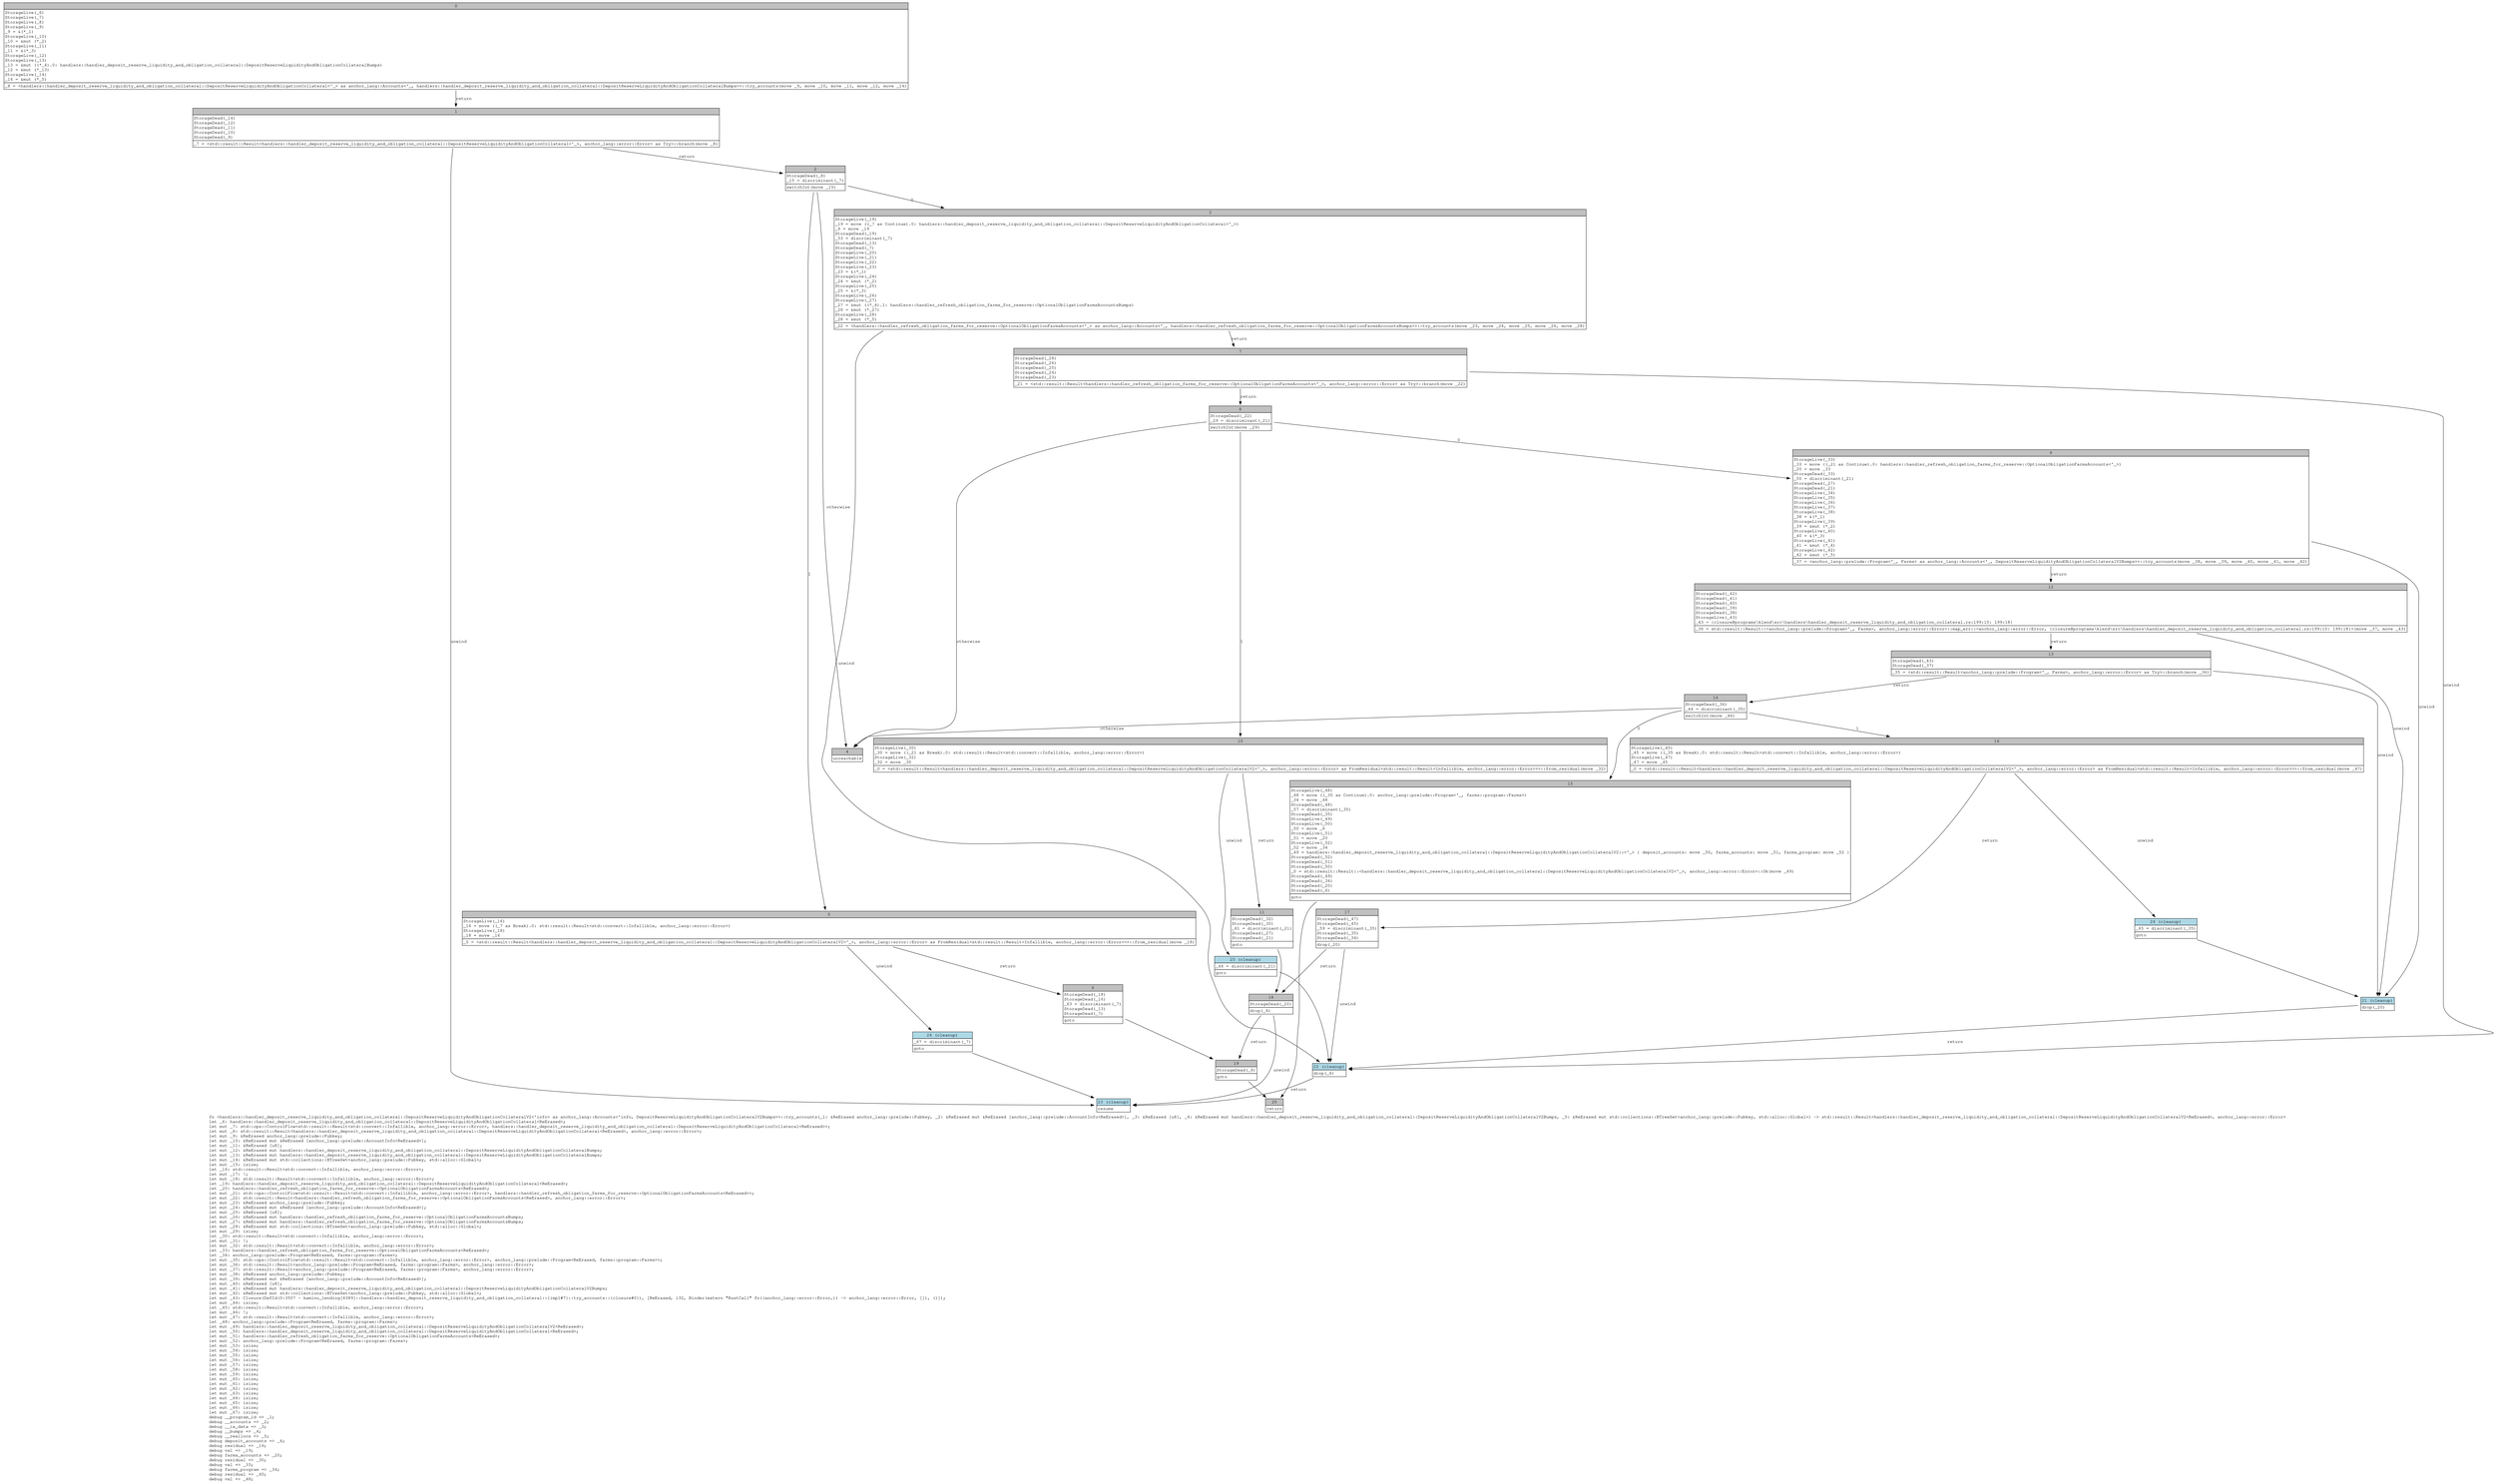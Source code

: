 digraph Mir_0_3506 {
    graph [fontname="Courier, monospace"];
    node [fontname="Courier, monospace"];
    edge [fontname="Courier, monospace"];
    label=<fn &lt;handlers::handler_deposit_reserve_liquidity_and_obligation_collateral::DepositReserveLiquidityAndObligationCollateralV2&lt;'info&gt; as anchor_lang::Accounts&lt;'info, DepositReserveLiquidityAndObligationCollateralV2Bumps&gt;&gt;::try_accounts(_1: &amp;ReErased anchor_lang::prelude::Pubkey, _2: &amp;ReErased mut &amp;ReErased [anchor_lang::prelude::AccountInfo&lt;ReErased&gt;], _3: &amp;ReErased [u8], _4: &amp;ReErased mut handlers::handler_deposit_reserve_liquidity_and_obligation_collateral::DepositReserveLiquidityAndObligationCollateralV2Bumps, _5: &amp;ReErased mut std::collections::BTreeSet&lt;anchor_lang::prelude::Pubkey, std::alloc::Global&gt;) -&gt; std::result::Result&lt;handlers::handler_deposit_reserve_liquidity_and_obligation_collateral::DepositReserveLiquidityAndObligationCollateralV2&lt;ReErased&gt;, anchor_lang::error::Error&gt;<br align="left"/>let _6: handlers::handler_deposit_reserve_liquidity_and_obligation_collateral::DepositReserveLiquidityAndObligationCollateral&lt;ReErased&gt;;<br align="left"/>let mut _7: std::ops::ControlFlow&lt;std::result::Result&lt;std::convert::Infallible, anchor_lang::error::Error&gt;, handlers::handler_deposit_reserve_liquidity_and_obligation_collateral::DepositReserveLiquidityAndObligationCollateral&lt;ReErased&gt;&gt;;<br align="left"/>let mut _8: std::result::Result&lt;handlers::handler_deposit_reserve_liquidity_and_obligation_collateral::DepositReserveLiquidityAndObligationCollateral&lt;ReErased&gt;, anchor_lang::error::Error&gt;;<br align="left"/>let mut _9: &amp;ReErased anchor_lang::prelude::Pubkey;<br align="left"/>let mut _10: &amp;ReErased mut &amp;ReErased [anchor_lang::prelude::AccountInfo&lt;ReErased&gt;];<br align="left"/>let mut _11: &amp;ReErased [u8];<br align="left"/>let mut _12: &amp;ReErased mut handlers::handler_deposit_reserve_liquidity_and_obligation_collateral::DepositReserveLiquidityAndObligationCollateralBumps;<br align="left"/>let mut _13: &amp;ReErased mut handlers::handler_deposit_reserve_liquidity_and_obligation_collateral::DepositReserveLiquidityAndObligationCollateralBumps;<br align="left"/>let mut _14: &amp;ReErased mut std::collections::BTreeSet&lt;anchor_lang::prelude::Pubkey, std::alloc::Global&gt;;<br align="left"/>let mut _15: isize;<br align="left"/>let _16: std::result::Result&lt;std::convert::Infallible, anchor_lang::error::Error&gt;;<br align="left"/>let mut _17: !;<br align="left"/>let mut _18: std::result::Result&lt;std::convert::Infallible, anchor_lang::error::Error&gt;;<br align="left"/>let _19: handlers::handler_deposit_reserve_liquidity_and_obligation_collateral::DepositReserveLiquidityAndObligationCollateral&lt;ReErased&gt;;<br align="left"/>let _20: handlers::handler_refresh_obligation_farms_for_reserve::OptionalObligationFarmsAccounts&lt;ReErased&gt;;<br align="left"/>let mut _21: std::ops::ControlFlow&lt;std::result::Result&lt;std::convert::Infallible, anchor_lang::error::Error&gt;, handlers::handler_refresh_obligation_farms_for_reserve::OptionalObligationFarmsAccounts&lt;ReErased&gt;&gt;;<br align="left"/>let mut _22: std::result::Result&lt;handlers::handler_refresh_obligation_farms_for_reserve::OptionalObligationFarmsAccounts&lt;ReErased&gt;, anchor_lang::error::Error&gt;;<br align="left"/>let mut _23: &amp;ReErased anchor_lang::prelude::Pubkey;<br align="left"/>let mut _24: &amp;ReErased mut &amp;ReErased [anchor_lang::prelude::AccountInfo&lt;ReErased&gt;];<br align="left"/>let mut _25: &amp;ReErased [u8];<br align="left"/>let mut _26: &amp;ReErased mut handlers::handler_refresh_obligation_farms_for_reserve::OptionalObligationFarmsAccountsBumps;<br align="left"/>let mut _27: &amp;ReErased mut handlers::handler_refresh_obligation_farms_for_reserve::OptionalObligationFarmsAccountsBumps;<br align="left"/>let mut _28: &amp;ReErased mut std::collections::BTreeSet&lt;anchor_lang::prelude::Pubkey, std::alloc::Global&gt;;<br align="left"/>let mut _29: isize;<br align="left"/>let _30: std::result::Result&lt;std::convert::Infallible, anchor_lang::error::Error&gt;;<br align="left"/>let mut _31: !;<br align="left"/>let mut _32: std::result::Result&lt;std::convert::Infallible, anchor_lang::error::Error&gt;;<br align="left"/>let _33: handlers::handler_refresh_obligation_farms_for_reserve::OptionalObligationFarmsAccounts&lt;ReErased&gt;;<br align="left"/>let _34: anchor_lang::prelude::Program&lt;ReErased, farms::program::Farms&gt;;<br align="left"/>let mut _35: std::ops::ControlFlow&lt;std::result::Result&lt;std::convert::Infallible, anchor_lang::error::Error&gt;, anchor_lang::prelude::Program&lt;ReErased, farms::program::Farms&gt;&gt;;<br align="left"/>let mut _36: std::result::Result&lt;anchor_lang::prelude::Program&lt;ReErased, farms::program::Farms&gt;, anchor_lang::error::Error&gt;;<br align="left"/>let mut _37: std::result::Result&lt;anchor_lang::prelude::Program&lt;ReErased, farms::program::Farms&gt;, anchor_lang::error::Error&gt;;<br align="left"/>let mut _38: &amp;ReErased anchor_lang::prelude::Pubkey;<br align="left"/>let mut _39: &amp;ReErased mut &amp;ReErased [anchor_lang::prelude::AccountInfo&lt;ReErased&gt;];<br align="left"/>let mut _40: &amp;ReErased [u8];<br align="left"/>let mut _41: &amp;ReErased mut handlers::handler_deposit_reserve_liquidity_and_obligation_collateral::DepositReserveLiquidityAndObligationCollateralV2Bumps;<br align="left"/>let mut _42: &amp;ReErased mut std::collections::BTreeSet&lt;anchor_lang::prelude::Pubkey, std::alloc::Global&gt;;<br align="left"/>let mut _43: Closure(DefId(0:3507 ~ kamino_lending[6389]::handlers::handler_deposit_reserve_liquidity_and_obligation_collateral::{impl#7}::try_accounts::{closure#0}), [ReErased, i32, Binder(extern &quot;RustCall&quot; fn((anchor_lang::error::Error,)) -&gt; anchor_lang::error::Error, []), ()]);<br align="left"/>let mut _44: isize;<br align="left"/>let _45: std::result::Result&lt;std::convert::Infallible, anchor_lang::error::Error&gt;;<br align="left"/>let mut _46: !;<br align="left"/>let mut _47: std::result::Result&lt;std::convert::Infallible, anchor_lang::error::Error&gt;;<br align="left"/>let _48: anchor_lang::prelude::Program&lt;ReErased, farms::program::Farms&gt;;<br align="left"/>let mut _49: handlers::handler_deposit_reserve_liquidity_and_obligation_collateral::DepositReserveLiquidityAndObligationCollateralV2&lt;ReErased&gt;;<br align="left"/>let mut _50: handlers::handler_deposit_reserve_liquidity_and_obligation_collateral::DepositReserveLiquidityAndObligationCollateral&lt;ReErased&gt;;<br align="left"/>let mut _51: handlers::handler_refresh_obligation_farms_for_reserve::OptionalObligationFarmsAccounts&lt;ReErased&gt;;<br align="left"/>let mut _52: anchor_lang::prelude::Program&lt;ReErased, farms::program::Farms&gt;;<br align="left"/>let mut _53: isize;<br align="left"/>let mut _54: isize;<br align="left"/>let mut _55: isize;<br align="left"/>let mut _56: isize;<br align="left"/>let mut _57: isize;<br align="left"/>let mut _58: isize;<br align="left"/>let mut _59: isize;<br align="left"/>let mut _60: isize;<br align="left"/>let mut _61: isize;<br align="left"/>let mut _62: isize;<br align="left"/>let mut _63: isize;<br align="left"/>let mut _64: isize;<br align="left"/>let mut _65: isize;<br align="left"/>let mut _66: isize;<br align="left"/>let mut _67: isize;<br align="left"/>debug __program_id =&gt; _1;<br align="left"/>debug __accounts =&gt; _2;<br align="left"/>debug __ix_data =&gt; _3;<br align="left"/>debug __bumps =&gt; _4;<br align="left"/>debug __reallocs =&gt; _5;<br align="left"/>debug deposit_accounts =&gt; _6;<br align="left"/>debug residual =&gt; _16;<br align="left"/>debug val =&gt; _19;<br align="left"/>debug farms_accounts =&gt; _20;<br align="left"/>debug residual =&gt; _30;<br align="left"/>debug val =&gt; _33;<br align="left"/>debug farms_program =&gt; _34;<br align="left"/>debug residual =&gt; _45;<br align="left"/>debug val =&gt; _48;<br align="left"/>>;
    bb0__0_3506 [shape="none", label=<<table border="0" cellborder="1" cellspacing="0"><tr><td bgcolor="gray" align="center" colspan="1">0</td></tr><tr><td align="left" balign="left">StorageLive(_6)<br/>StorageLive(_7)<br/>StorageLive(_8)<br/>StorageLive(_9)<br/>_9 = &amp;(*_1)<br/>StorageLive(_10)<br/>_10 = &amp;mut (*_2)<br/>StorageLive(_11)<br/>_11 = &amp;(*_3)<br/>StorageLive(_12)<br/>StorageLive(_13)<br/>_13 = &amp;mut ((*_4).0: handlers::handler_deposit_reserve_liquidity_and_obligation_collateral::DepositReserveLiquidityAndObligationCollateralBumps)<br/>_12 = &amp;mut (*_13)<br/>StorageLive(_14)<br/>_14 = &amp;mut (*_5)<br/></td></tr><tr><td align="left">_8 = &lt;handlers::handler_deposit_reserve_liquidity_and_obligation_collateral::DepositReserveLiquidityAndObligationCollateral&lt;'_&gt; as anchor_lang::Accounts&lt;'_, handlers::handler_deposit_reserve_liquidity_and_obligation_collateral::DepositReserveLiquidityAndObligationCollateralBumps&gt;&gt;::try_accounts(move _9, move _10, move _11, move _12, move _14)</td></tr></table>>];
    bb1__0_3506 [shape="none", label=<<table border="0" cellborder="1" cellspacing="0"><tr><td bgcolor="gray" align="center" colspan="1">1</td></tr><tr><td align="left" balign="left">StorageDead(_14)<br/>StorageDead(_12)<br/>StorageDead(_11)<br/>StorageDead(_10)<br/>StorageDead(_9)<br/></td></tr><tr><td align="left">_7 = &lt;std::result::Result&lt;handlers::handler_deposit_reserve_liquidity_and_obligation_collateral::DepositReserveLiquidityAndObligationCollateral&lt;'_&gt;, anchor_lang::error::Error&gt; as Try&gt;::branch(move _8)</td></tr></table>>];
    bb2__0_3506 [shape="none", label=<<table border="0" cellborder="1" cellspacing="0"><tr><td bgcolor="gray" align="center" colspan="1">2</td></tr><tr><td align="left" balign="left">StorageDead(_8)<br/>_15 = discriminant(_7)<br/></td></tr><tr><td align="left">switchInt(move _15)</td></tr></table>>];
    bb3__0_3506 [shape="none", label=<<table border="0" cellborder="1" cellspacing="0"><tr><td bgcolor="gray" align="center" colspan="1">3</td></tr><tr><td align="left" balign="left">StorageLive(_19)<br/>_19 = move ((_7 as Continue).0: handlers::handler_deposit_reserve_liquidity_and_obligation_collateral::DepositReserveLiquidityAndObligationCollateral&lt;'_&gt;)<br/>_6 = move _19<br/>StorageDead(_19)<br/>_53 = discriminant(_7)<br/>StorageDead(_13)<br/>StorageDead(_7)<br/>StorageLive(_20)<br/>StorageLive(_21)<br/>StorageLive(_22)<br/>StorageLive(_23)<br/>_23 = &amp;(*_1)<br/>StorageLive(_24)<br/>_24 = &amp;mut (*_2)<br/>StorageLive(_25)<br/>_25 = &amp;(*_3)<br/>StorageLive(_26)<br/>StorageLive(_27)<br/>_27 = &amp;mut ((*_4).1: handlers::handler_refresh_obligation_farms_for_reserve::OptionalObligationFarmsAccountsBumps)<br/>_26 = &amp;mut (*_27)<br/>StorageLive(_28)<br/>_28 = &amp;mut (*_5)<br/></td></tr><tr><td align="left">_22 = &lt;handlers::handler_refresh_obligation_farms_for_reserve::OptionalObligationFarmsAccounts&lt;'_&gt; as anchor_lang::Accounts&lt;'_, handlers::handler_refresh_obligation_farms_for_reserve::OptionalObligationFarmsAccountsBumps&gt;&gt;::try_accounts(move _23, move _24, move _25, move _26, move _28)</td></tr></table>>];
    bb4__0_3506 [shape="none", label=<<table border="0" cellborder="1" cellspacing="0"><tr><td bgcolor="gray" align="center" colspan="1">4</td></tr><tr><td align="left">unreachable</td></tr></table>>];
    bb5__0_3506 [shape="none", label=<<table border="0" cellborder="1" cellspacing="0"><tr><td bgcolor="gray" align="center" colspan="1">5</td></tr><tr><td align="left" balign="left">StorageLive(_16)<br/>_16 = move ((_7 as Break).0: std::result::Result&lt;std::convert::Infallible, anchor_lang::error::Error&gt;)<br/>StorageLive(_18)<br/>_18 = move _16<br/></td></tr><tr><td align="left">_0 = &lt;std::result::Result&lt;handlers::handler_deposit_reserve_liquidity_and_obligation_collateral::DepositReserveLiquidityAndObligationCollateralV2&lt;'_&gt;, anchor_lang::error::Error&gt; as FromResidual&lt;std::result::Result&lt;Infallible, anchor_lang::error::Error&gt;&gt;&gt;::from_residual(move _18)</td></tr></table>>];
    bb6__0_3506 [shape="none", label=<<table border="0" cellborder="1" cellspacing="0"><tr><td bgcolor="gray" align="center" colspan="1">6</td></tr><tr><td align="left" balign="left">StorageDead(_18)<br/>StorageDead(_16)<br/>_63 = discriminant(_7)<br/>StorageDead(_13)<br/>StorageDead(_7)<br/></td></tr><tr><td align="left">goto</td></tr></table>>];
    bb7__0_3506 [shape="none", label=<<table border="0" cellborder="1" cellspacing="0"><tr><td bgcolor="gray" align="center" colspan="1">7</td></tr><tr><td align="left" balign="left">StorageDead(_28)<br/>StorageDead(_26)<br/>StorageDead(_25)<br/>StorageDead(_24)<br/>StorageDead(_23)<br/></td></tr><tr><td align="left">_21 = &lt;std::result::Result&lt;handlers::handler_refresh_obligation_farms_for_reserve::OptionalObligationFarmsAccounts&lt;'_&gt;, anchor_lang::error::Error&gt; as Try&gt;::branch(move _22)</td></tr></table>>];
    bb8__0_3506 [shape="none", label=<<table border="0" cellborder="1" cellspacing="0"><tr><td bgcolor="gray" align="center" colspan="1">8</td></tr><tr><td align="left" balign="left">StorageDead(_22)<br/>_29 = discriminant(_21)<br/></td></tr><tr><td align="left">switchInt(move _29)</td></tr></table>>];
    bb9__0_3506 [shape="none", label=<<table border="0" cellborder="1" cellspacing="0"><tr><td bgcolor="gray" align="center" colspan="1">9</td></tr><tr><td align="left" balign="left">StorageLive(_33)<br/>_33 = move ((_21 as Continue).0: handlers::handler_refresh_obligation_farms_for_reserve::OptionalObligationFarmsAccounts&lt;'_&gt;)<br/>_20 = move _33<br/>StorageDead(_33)<br/>_55 = discriminant(_21)<br/>StorageDead(_27)<br/>StorageDead(_21)<br/>StorageLive(_34)<br/>StorageLive(_35)<br/>StorageLive(_36)<br/>StorageLive(_37)<br/>StorageLive(_38)<br/>_38 = &amp;(*_1)<br/>StorageLive(_39)<br/>_39 = &amp;mut (*_2)<br/>StorageLive(_40)<br/>_40 = &amp;(*_3)<br/>StorageLive(_41)<br/>_41 = &amp;mut (*_4)<br/>StorageLive(_42)<br/>_42 = &amp;mut (*_5)<br/></td></tr><tr><td align="left">_37 = &lt;anchor_lang::prelude::Program&lt;'_, Farms&gt; as anchor_lang::Accounts&lt;'_, DepositReserveLiquidityAndObligationCollateralV2Bumps&gt;&gt;::try_accounts(move _38, move _39, move _40, move _41, move _42)</td></tr></table>>];
    bb10__0_3506 [shape="none", label=<<table border="0" cellborder="1" cellspacing="0"><tr><td bgcolor="gray" align="center" colspan="1">10</td></tr><tr><td align="left" balign="left">StorageLive(_30)<br/>_30 = move ((_21 as Break).0: std::result::Result&lt;std::convert::Infallible, anchor_lang::error::Error&gt;)<br/>StorageLive(_32)<br/>_32 = move _30<br/></td></tr><tr><td align="left">_0 = &lt;std::result::Result&lt;handlers::handler_deposit_reserve_liquidity_and_obligation_collateral::DepositReserveLiquidityAndObligationCollateralV2&lt;'_&gt;, anchor_lang::error::Error&gt; as FromResidual&lt;std::result::Result&lt;Infallible, anchor_lang::error::Error&gt;&gt;&gt;::from_residual(move _32)</td></tr></table>>];
    bb11__0_3506 [shape="none", label=<<table border="0" cellborder="1" cellspacing="0"><tr><td bgcolor="gray" align="center" colspan="1">11</td></tr><tr><td align="left" balign="left">StorageDead(_32)<br/>StorageDead(_30)<br/>_61 = discriminant(_21)<br/>StorageDead(_27)<br/>StorageDead(_21)<br/></td></tr><tr><td align="left">goto</td></tr></table>>];
    bb12__0_3506 [shape="none", label=<<table border="0" cellborder="1" cellspacing="0"><tr><td bgcolor="gray" align="center" colspan="1">12</td></tr><tr><td align="left" balign="left">StorageDead(_42)<br/>StorageDead(_41)<br/>StorageDead(_40)<br/>StorageDead(_39)<br/>StorageDead(_38)<br/>StorageLive(_43)<br/>_43 = {closure@programs\klend\src\handlers\handler_deposit_reserve_liquidity_and_obligation_collateral.rs:199:10: 199:18}<br/></td></tr><tr><td align="left">_36 = std::result::Result::&lt;anchor_lang::prelude::Program&lt;'_, Farms&gt;, anchor_lang::error::Error&gt;::map_err::&lt;anchor_lang::error::Error, {closure@programs\klend\src\handlers\handler_deposit_reserve_liquidity_and_obligation_collateral.rs:199:10: 199:18}&gt;(move _37, move _43)</td></tr></table>>];
    bb13__0_3506 [shape="none", label=<<table border="0" cellborder="1" cellspacing="0"><tr><td bgcolor="gray" align="center" colspan="1">13</td></tr><tr><td align="left" balign="left">StorageDead(_43)<br/>StorageDead(_37)<br/></td></tr><tr><td align="left">_35 = &lt;std::result::Result&lt;anchor_lang::prelude::Program&lt;'_, Farms&gt;, anchor_lang::error::Error&gt; as Try&gt;::branch(move _36)</td></tr></table>>];
    bb14__0_3506 [shape="none", label=<<table border="0" cellborder="1" cellspacing="0"><tr><td bgcolor="gray" align="center" colspan="1">14</td></tr><tr><td align="left" balign="left">StorageDead(_36)<br/>_44 = discriminant(_35)<br/></td></tr><tr><td align="left">switchInt(move _44)</td></tr></table>>];
    bb15__0_3506 [shape="none", label=<<table border="0" cellborder="1" cellspacing="0"><tr><td bgcolor="gray" align="center" colspan="1">15</td></tr><tr><td align="left" balign="left">StorageLive(_48)<br/>_48 = move ((_35 as Continue).0: anchor_lang::prelude::Program&lt;'_, farms::program::Farms&gt;)<br/>_34 = move _48<br/>StorageDead(_48)<br/>_57 = discriminant(_35)<br/>StorageDead(_35)<br/>StorageLive(_49)<br/>StorageLive(_50)<br/>_50 = move _6<br/>StorageLive(_51)<br/>_51 = move _20<br/>StorageLive(_52)<br/>_52 = move _34<br/>_49 = handlers::handler_deposit_reserve_liquidity_and_obligation_collateral::DepositReserveLiquidityAndObligationCollateralV2::&lt;'_&gt; { deposit_accounts: move _50, farms_accounts: move _51, farms_program: move _52 }<br/>StorageDead(_52)<br/>StorageDead(_51)<br/>StorageDead(_50)<br/>_0 = std::result::Result::&lt;handlers::handler_deposit_reserve_liquidity_and_obligation_collateral::DepositReserveLiquidityAndObligationCollateralV2&lt;'_&gt;, anchor_lang::error::Error&gt;::Ok(move _49)<br/>StorageDead(_49)<br/>StorageDead(_34)<br/>StorageDead(_20)<br/>StorageDead(_6)<br/></td></tr><tr><td align="left">goto</td></tr></table>>];
    bb16__0_3506 [shape="none", label=<<table border="0" cellborder="1" cellspacing="0"><tr><td bgcolor="gray" align="center" colspan="1">16</td></tr><tr><td align="left" balign="left">StorageLive(_45)<br/>_45 = move ((_35 as Break).0: std::result::Result&lt;std::convert::Infallible, anchor_lang::error::Error&gt;)<br/>StorageLive(_47)<br/>_47 = move _45<br/></td></tr><tr><td align="left">_0 = &lt;std::result::Result&lt;handlers::handler_deposit_reserve_liquidity_and_obligation_collateral::DepositReserveLiquidityAndObligationCollateralV2&lt;'_&gt;, anchor_lang::error::Error&gt; as FromResidual&lt;std::result::Result&lt;Infallible, anchor_lang::error::Error&gt;&gt;&gt;::from_residual(move _47)</td></tr></table>>];
    bb17__0_3506 [shape="none", label=<<table border="0" cellborder="1" cellspacing="0"><tr><td bgcolor="gray" align="center" colspan="1">17</td></tr><tr><td align="left" balign="left">StorageDead(_47)<br/>StorageDead(_45)<br/>_59 = discriminant(_35)<br/>StorageDead(_35)<br/>StorageDead(_34)<br/></td></tr><tr><td align="left">drop(_20)</td></tr></table>>];
    bb18__0_3506 [shape="none", label=<<table border="0" cellborder="1" cellspacing="0"><tr><td bgcolor="gray" align="center" colspan="1">18</td></tr><tr><td align="left" balign="left">StorageDead(_20)<br/></td></tr><tr><td align="left">drop(_6)</td></tr></table>>];
    bb19__0_3506 [shape="none", label=<<table border="0" cellborder="1" cellspacing="0"><tr><td bgcolor="gray" align="center" colspan="1">19</td></tr><tr><td align="left" balign="left">StorageDead(_6)<br/></td></tr><tr><td align="left">goto</td></tr></table>>];
    bb20__0_3506 [shape="none", label=<<table border="0" cellborder="1" cellspacing="0"><tr><td bgcolor="gray" align="center" colspan="1">20</td></tr><tr><td align="left">return</td></tr></table>>];
    bb21__0_3506 [shape="none", label=<<table border="0" cellborder="1" cellspacing="0"><tr><td bgcolor="lightblue" align="center" colspan="1">21 (cleanup)</td></tr><tr><td align="left">drop(_20)</td></tr></table>>];
    bb22__0_3506 [shape="none", label=<<table border="0" cellborder="1" cellspacing="0"><tr><td bgcolor="lightblue" align="center" colspan="1">22 (cleanup)</td></tr><tr><td align="left">drop(_6)</td></tr></table>>];
    bb23__0_3506 [shape="none", label=<<table border="0" cellborder="1" cellspacing="0"><tr><td bgcolor="lightblue" align="center" colspan="1">23 (cleanup)</td></tr><tr><td align="left">resume</td></tr></table>>];
    bb24__0_3506 [shape="none", label=<<table border="0" cellborder="1" cellspacing="0"><tr><td bgcolor="lightblue" align="center" colspan="1">24 (cleanup)</td></tr><tr><td align="left" balign="left">_65 = discriminant(_35)<br/></td></tr><tr><td align="left">goto</td></tr></table>>];
    bb25__0_3506 [shape="none", label=<<table border="0" cellborder="1" cellspacing="0"><tr><td bgcolor="lightblue" align="center" colspan="1">25 (cleanup)</td></tr><tr><td align="left" balign="left">_66 = discriminant(_21)<br/></td></tr><tr><td align="left">goto</td></tr></table>>];
    bb26__0_3506 [shape="none", label=<<table border="0" cellborder="1" cellspacing="0"><tr><td bgcolor="lightblue" align="center" colspan="1">26 (cleanup)</td></tr><tr><td align="left" balign="left">_67 = discriminant(_7)<br/></td></tr><tr><td align="left">goto</td></tr></table>>];
    bb0__0_3506 -> bb1__0_3506 [label="return"];
    bb1__0_3506 -> bb2__0_3506 [label="return"];
    bb1__0_3506 -> bb23__0_3506 [label="unwind"];
    bb2__0_3506 -> bb3__0_3506 [label="0"];
    bb2__0_3506 -> bb5__0_3506 [label="1"];
    bb2__0_3506 -> bb4__0_3506 [label="otherwise"];
    bb3__0_3506 -> bb7__0_3506 [label="return"];
    bb3__0_3506 -> bb22__0_3506 [label="unwind"];
    bb5__0_3506 -> bb6__0_3506 [label="return"];
    bb5__0_3506 -> bb26__0_3506 [label="unwind"];
    bb6__0_3506 -> bb19__0_3506 [label=""];
    bb7__0_3506 -> bb8__0_3506 [label="return"];
    bb7__0_3506 -> bb22__0_3506 [label="unwind"];
    bb8__0_3506 -> bb9__0_3506 [label="0"];
    bb8__0_3506 -> bb10__0_3506 [label="1"];
    bb8__0_3506 -> bb4__0_3506 [label="otherwise"];
    bb9__0_3506 -> bb12__0_3506 [label="return"];
    bb9__0_3506 -> bb21__0_3506 [label="unwind"];
    bb10__0_3506 -> bb11__0_3506 [label="return"];
    bb10__0_3506 -> bb25__0_3506 [label="unwind"];
    bb11__0_3506 -> bb18__0_3506 [label=""];
    bb12__0_3506 -> bb13__0_3506 [label="return"];
    bb12__0_3506 -> bb21__0_3506 [label="unwind"];
    bb13__0_3506 -> bb14__0_3506 [label="return"];
    bb13__0_3506 -> bb21__0_3506 [label="unwind"];
    bb14__0_3506 -> bb15__0_3506 [label="0"];
    bb14__0_3506 -> bb16__0_3506 [label="1"];
    bb14__0_3506 -> bb4__0_3506 [label="otherwise"];
    bb15__0_3506 -> bb20__0_3506 [label=""];
    bb16__0_3506 -> bb17__0_3506 [label="return"];
    bb16__0_3506 -> bb24__0_3506 [label="unwind"];
    bb17__0_3506 -> bb18__0_3506 [label="return"];
    bb17__0_3506 -> bb22__0_3506 [label="unwind"];
    bb18__0_3506 -> bb19__0_3506 [label="return"];
    bb18__0_3506 -> bb23__0_3506 [label="unwind"];
    bb19__0_3506 -> bb20__0_3506 [label=""];
    bb21__0_3506 -> bb22__0_3506 [label="return"];
    bb22__0_3506 -> bb23__0_3506 [label="return"];
    bb24__0_3506 -> bb21__0_3506 [label=""];
    bb25__0_3506 -> bb22__0_3506 [label=""];
    bb26__0_3506 -> bb23__0_3506 [label=""];
}
